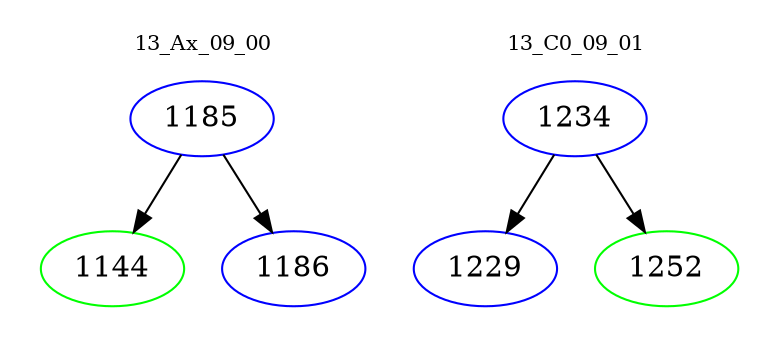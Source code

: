 digraph{
subgraph cluster_0 {
color = white
label = "13_Ax_09_00";
fontsize=10;
T0_1185 [label="1185", color="blue"]
T0_1185 -> T0_1144 [color="black"]
T0_1144 [label="1144", color="green"]
T0_1185 -> T0_1186 [color="black"]
T0_1186 [label="1186", color="blue"]
}
subgraph cluster_1 {
color = white
label = "13_C0_09_01";
fontsize=10;
T1_1234 [label="1234", color="blue"]
T1_1234 -> T1_1229 [color="black"]
T1_1229 [label="1229", color="blue"]
T1_1234 -> T1_1252 [color="black"]
T1_1252 [label="1252", color="green"]
}
}
